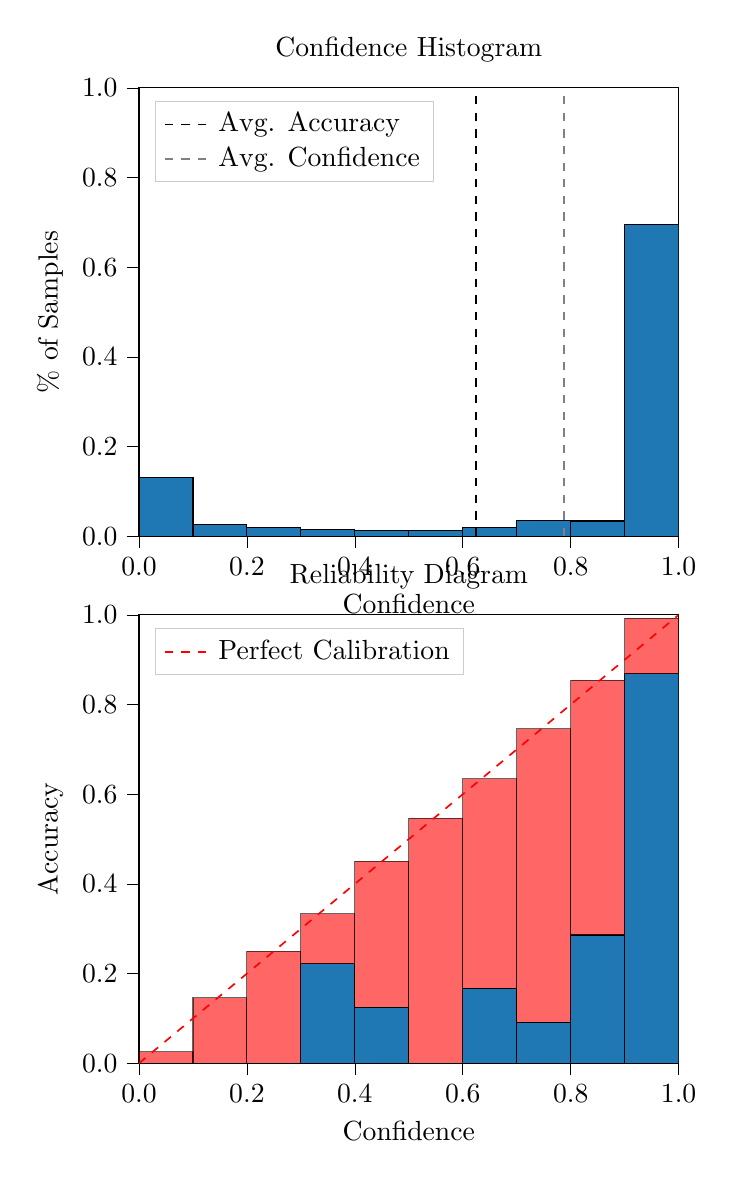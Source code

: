 % This file was created by tikzplotlib v0.9.8.
\begin{tikzpicture}

\definecolor{color0}{rgb}{0.122,0.467,0.706}

\begin{groupplot}[group style={group size=1 by 2}]
\nextgroupplot[
legend cell align={left},
legend style={
  fill opacity=0.8,
  draw opacity=1,
  text opacity=1,
  at={(0.03,0.97)},
  anchor=north west,
  draw=white!80!black
},
tick align=outside,
tick pos=left,
title={Confidence Histogram},
x grid style={white!69.02!black},
xlabel={Confidence},
xmin=0, xmax=1,
xtick style={color=black},
xtick={0,0.2,0.4,0.6,0.8,1},
xticklabels={0.0,0.2,0.4,0.6,0.8,1.0},
y grid style={white!69.02!black},
ylabel={\% of Samples},
ymin=0, ymax=1,
ytick style={color=black},
ytick={0,0.2,0.4,0.6,0.8,1},
yticklabels={0.0,0.2,0.4,0.6,0.8,1.0}
]
\draw[draw=black,fill=color0] (axis cs:-6.939e-18,0) rectangle (axis cs:0.1,0.131);
\draw[draw=black,fill=color0] (axis cs:0.1,0) rectangle (axis cs:0.2,0.026);
\draw[draw=black,fill=color0] (axis cs:0.2,0) rectangle (axis cs:0.3,0.019);
\draw[draw=black,fill=color0] (axis cs:0.3,0) rectangle (axis cs:0.4,0.014);
\draw[draw=black,fill=color0] (axis cs:0.4,0) rectangle (axis cs:0.5,0.013);
\draw[draw=black,fill=color0] (axis cs:0.5,0) rectangle (axis cs:0.6,0.013);
\draw[draw=black,fill=color0] (axis cs:0.6,0) rectangle (axis cs:0.7,0.019);
\draw[draw=black,fill=color0] (axis cs:0.7,0) rectangle (axis cs:0.8,0.035);
\draw[draw=black,fill=color0] (axis cs:0.8,0) rectangle (axis cs:0.9,0.034);
\draw[draw=black,fill=color0] (axis cs:0.9,0) rectangle (axis cs:1,0.696);
\addplot [semithick, black, dashed]
table {%
0.625 0
0.625 1
};
\addlegendentry{Avg. Accuracy}
\addplot [semithick, white!50.196!black, dashed]
table {%
0.788 0
0.788 1
};
\addlegendentry{Avg. Confidence}

\nextgroupplot[
legend cell align={left},
legend style={
  fill opacity=0.8,
  draw opacity=1,
  text opacity=1,
  at={(0.03,0.97)},
  anchor=north west,
  draw=white!80!black
},
tick align=outside,
tick pos=left,
title={Reliability Diagram},
x grid style={white!69.02!black},
xlabel={Confidence},
xmin=0, xmax=1,
xtick style={color=black},
xtick={0,0.2,0.4,0.6,0.8,1},
xticklabels={0.0,0.2,0.4,0.6,0.8,1.0},
y grid style={white!69.02!black},
ylabel={Accuracy},
ymin=0, ymax=1,
ytick style={color=black},
ytick={0,0.2,0.4,0.6,0.8,1},
yticklabels={0.0,0.2,0.4,0.6,0.8,1.0}
]
\draw[draw=black,fill=color0] (axis cs:-6.939e-18,0) rectangle (axis cs:0.1,0);
\draw[draw=black,fill=color0] (axis cs:0.1,0) rectangle (axis cs:0.2,0);
\draw[draw=black,fill=color0] (axis cs:0.2,0) rectangle (axis cs:0.3,0);
\draw[draw=black,fill=color0] (axis cs:0.3,0) rectangle (axis cs:0.4,0.222);
\draw[draw=black,fill=color0] (axis cs:0.4,0) rectangle (axis cs:0.5,0.125);
\draw[draw=black,fill=color0] (axis cs:0.5,0) rectangle (axis cs:0.6,0);
\draw[draw=black,fill=color0] (axis cs:0.6,0) rectangle (axis cs:0.7,0.167);
\draw[draw=black,fill=color0] (axis cs:0.7,0) rectangle (axis cs:0.8,0.091);
\draw[draw=black,fill=color0] (axis cs:0.8,0) rectangle (axis cs:0.9,0.286);
\draw[draw=black,fill=color0] (axis cs:0.9,0) rectangle (axis cs:1,0.869);
\draw[draw=black,fill=red,opacity=0.6] (axis cs:-6.939e-18,0) rectangle (axis cs:0.1,0.026);
\draw[draw=black,fill=red,opacity=0.6] (axis cs:0.1,0) rectangle (axis cs:0.2,0.146);
\draw[draw=black,fill=red,opacity=0.6] (axis cs:0.2,0) rectangle (axis cs:0.3,0.25);
\draw[draw=black,fill=red,opacity=0.6] (axis cs:0.3,0.222) rectangle (axis cs:0.4,0.334);
\draw[draw=black,fill=red,opacity=0.6] (axis cs:0.4,0.125) rectangle (axis cs:0.5,0.451);
\draw[draw=black,fill=red,opacity=0.6] (axis cs:0.5,0) rectangle (axis cs:0.6,0.546);
\draw[draw=black,fill=red,opacity=0.6] (axis cs:0.6,0.167) rectangle (axis cs:0.7,0.635);
\draw[draw=black,fill=red,opacity=0.6] (axis cs:0.7,0.091) rectangle (axis cs:0.8,0.746);
\draw[draw=black,fill=red,opacity=0.6] (axis cs:0.8,0.286) rectangle (axis cs:0.9,0.854);
\draw[draw=black,fill=red,opacity=0.6] (axis cs:0.9,0.869) rectangle (axis cs:1,0.993);
\addplot [semithick, red, dashed]
table {%
0 0
1 1
};
\addlegendentry{Perfect Calibration}
\end{groupplot}

\end{tikzpicture}
